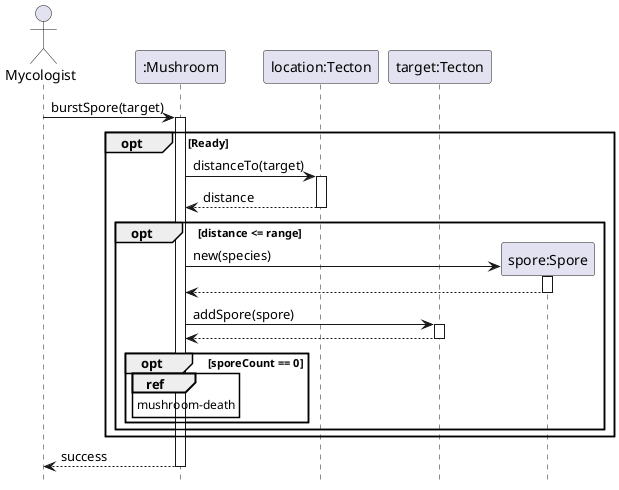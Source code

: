 @startuml Mushroom/burst-spore
hide footbox

actor Mycologist
participant ":Mushroom" as shroom
participant "location:Tecton" as location
participant "target:Tecton" as target
participant "spore:Spore" as spore

Mycologist -> shroom : burstSpore(target)
activate shroom

opt Ready
    shroom -> location : distanceTo(target)
    activate location
    return distance

    opt distance <= range
        create spore
        shroom -> spore : new(species)
        activate spore
        return

        shroom -> target : addSpore(spore)
        activate target
        return

        opt sporeCount == 0
            ref over shroom
                mushroom-death
            end ref 
        end
    end
end

return success
